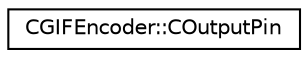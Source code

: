 digraph G
{
  edge [fontname="Helvetica",fontsize="10",labelfontname="Helvetica",labelfontsize="10"];
  node [fontname="Helvetica",fontsize="10",shape=record];
  rankdir="LR";
  Node1 [label="CGIFEncoder::COutputPin",height=0.2,width=0.4,color="black", fillcolor="white", style="filled",URL="$class_c_g_i_f_encoder_1_1_c_output_pin.html"];
}
